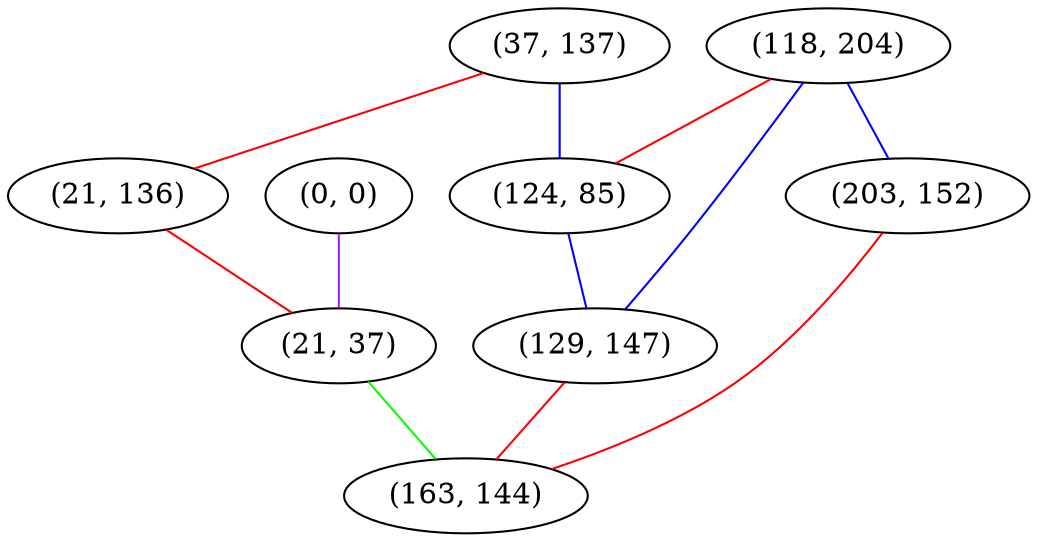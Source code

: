 graph "" {
"(37, 137)";
"(0, 0)";
"(118, 204)";
"(21, 136)";
"(124, 85)";
"(203, 152)";
"(129, 147)";
"(21, 37)";
"(163, 144)";
"(37, 137)" -- "(124, 85)"  [color=blue, key=0, weight=3];
"(37, 137)" -- "(21, 136)"  [color=red, key=0, weight=1];
"(0, 0)" -- "(21, 37)"  [color=purple, key=0, weight=4];
"(118, 204)" -- "(124, 85)"  [color=red, key=0, weight=1];
"(118, 204)" -- "(203, 152)"  [color=blue, key=0, weight=3];
"(118, 204)" -- "(129, 147)"  [color=blue, key=0, weight=3];
"(21, 136)" -- "(21, 37)"  [color=red, key=0, weight=1];
"(124, 85)" -- "(129, 147)"  [color=blue, key=0, weight=3];
"(203, 152)" -- "(163, 144)"  [color=red, key=0, weight=1];
"(129, 147)" -- "(163, 144)"  [color=red, key=0, weight=1];
"(21, 37)" -- "(163, 144)"  [color=green, key=0, weight=2];
}
